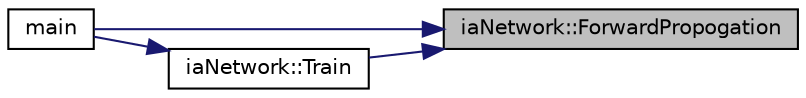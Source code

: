 digraph "iaNetwork::ForwardPropogation"
{
 // LATEX_PDF_SIZE
  edge [fontname="Helvetica",fontsize="10",labelfontname="Helvetica",labelfontsize="10"];
  node [fontname="Helvetica",fontsize="10",shape=record];
  rankdir="RL";
  Node1 [label="iaNetwork::ForwardPropogation",height=0.2,width=0.4,color="black", fillcolor="grey75", style="filled", fontcolor="black",tooltip=" "];
  Node1 -> Node2 [dir="back",color="midnightblue",fontsize="10",style="solid"];
  Node2 [label="main",height=0.2,width=0.4,color="black", fillcolor="white", style="filled",URL="$neuro_8cpp.html#ae66f6b31b5ad750f1fe042a706a4e3d4",tooltip=" "];
  Node1 -> Node3 [dir="back",color="midnightblue",fontsize="10",style="solid"];
  Node3 [label="iaNetwork::Train",height=0.2,width=0.4,color="black", fillcolor="white", style="filled",URL="$classia_network.html#a411665c95fe0be2fa526c30eb90462ef",tooltip=" "];
  Node3 -> Node2 [dir="back",color="midnightblue",fontsize="10",style="solid"];
}
